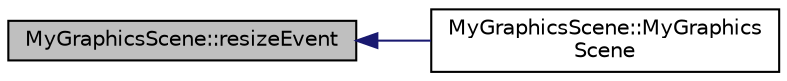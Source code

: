digraph "MyGraphicsScene::resizeEvent"
{
  edge [fontname="Helvetica",fontsize="10",labelfontname="Helvetica",labelfontsize="10"];
  node [fontname="Helvetica",fontsize="10",shape=record];
  rankdir="LR";
  Node1 [label="MyGraphicsScene::resizeEvent",height=0.2,width=0.4,color="black", fillcolor="grey75", style="filled" fontcolor="black"];
  Node1 -> Node2 [dir="back",color="midnightblue",fontsize="10",style="solid",fontname="Helvetica"];
  Node2 [label="MyGraphicsScene::MyGraphics\lScene",height=0.2,width=0.4,color="black", fillcolor="white", style="filled",URL="$class_my_graphics_scene.html#a0a9622d196f6ea758f119faddf37caac",tooltip="Konstruktor der Klasse MyGraphicScene. Liefert eine Instanz zur Darstellung des Connect Four-Spiels ..."];
}
